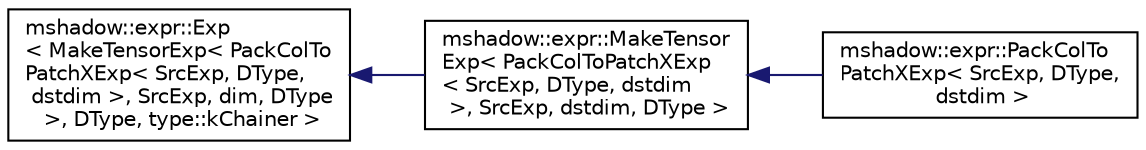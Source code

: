 digraph "Graphical Class Hierarchy"
{
 // LATEX_PDF_SIZE
  edge [fontname="Helvetica",fontsize="10",labelfontname="Helvetica",labelfontsize="10"];
  node [fontname="Helvetica",fontsize="10",shape=record];
  rankdir="LR";
  Node0 [label="mshadow::expr::Exp\l\< MakeTensorExp\< PackColTo\lPatchXExp\< SrcExp, DType,\l dstdim \>, SrcExp, dim, DType\l \>, DType, type::kChainer \>",height=0.2,width=0.4,color="black", fillcolor="white", style="filled",URL="$structmshadow_1_1expr_1_1Exp.html",tooltip=" "];
  Node0 -> Node1 [dir="back",color="midnightblue",fontsize="10",style="solid",fontname="Helvetica"];
  Node1 [label="mshadow::expr::MakeTensor\lExp\< PackColToPatchXExp\l\< SrcExp, DType, dstdim\l \>, SrcExp, dstdim, DType \>",height=0.2,width=0.4,color="black", fillcolor="white", style="filled",URL="$structmshadow_1_1expr_1_1MakeTensorExp.html",tooltip=" "];
  Node1 -> Node2 [dir="back",color="midnightblue",fontsize="10",style="solid",fontname="Helvetica"];
  Node2 [label="mshadow::expr::PackColTo\lPatchXExp\< SrcExp, DType,\l dstdim \>",height=0.2,width=0.4,color="black", fillcolor="white", style="filled",URL="$structmshadow_1_1expr_1_1PackColToPatchXExp.html",tooltip="reverse operation of UnpackPatchToCol, used to backprop gradient back this is a version supporting mu..."];
}
